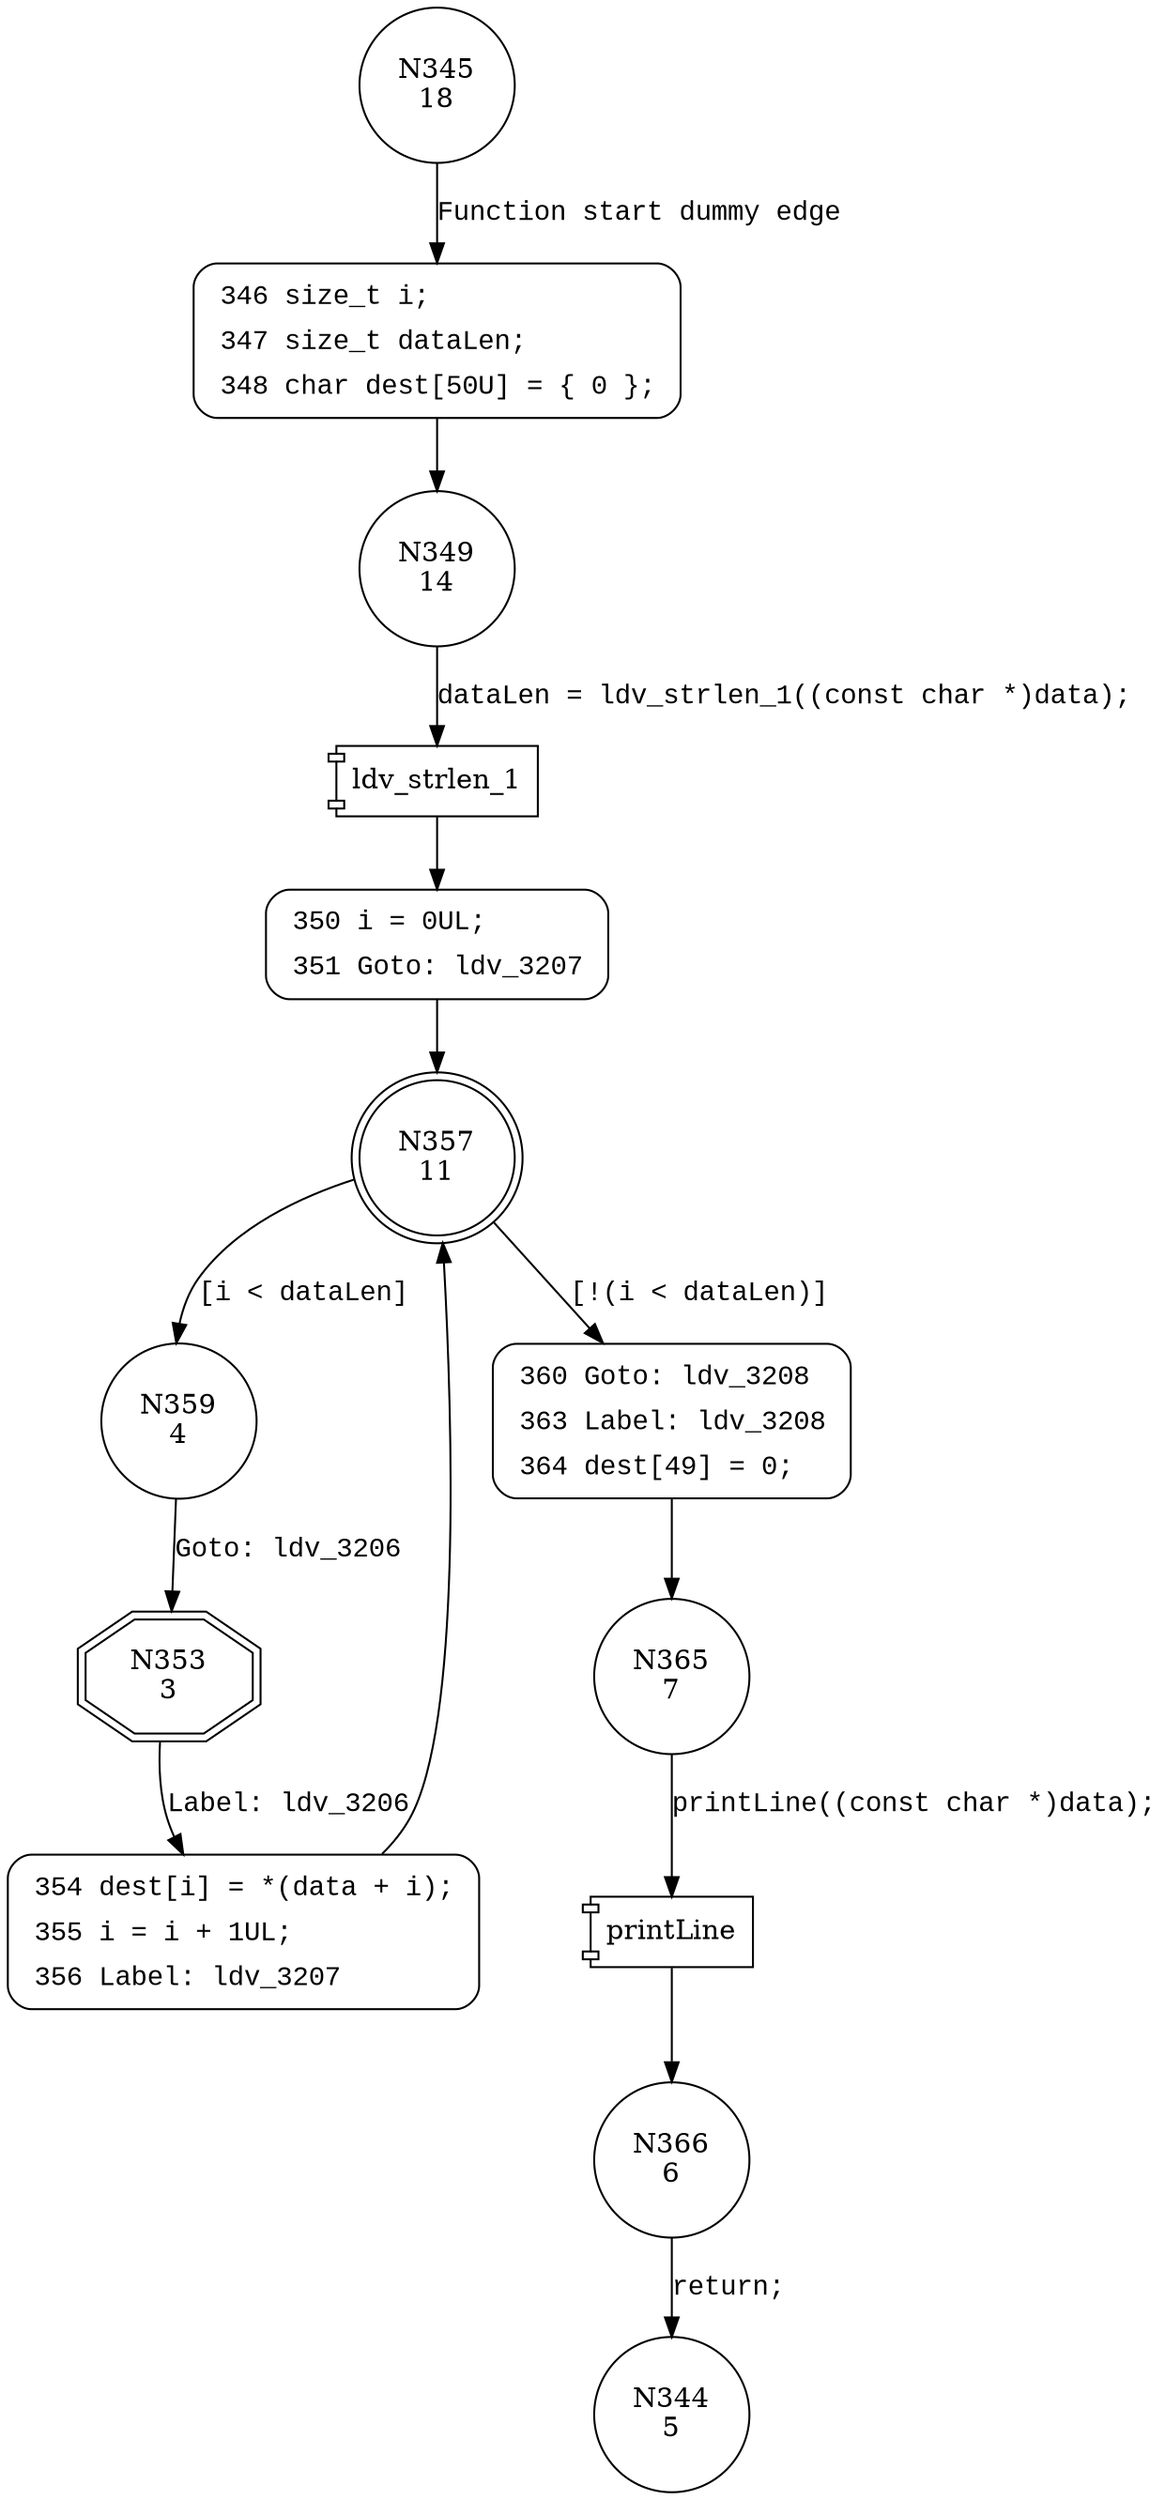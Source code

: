 digraph CWE121_Stack_Based_Buffer_Overflow__CWE806_char_declare_loop_53d_badSink {
345 [shape="circle" label="N345\n18"]
346 [shape="circle" label="N346\n17"]
349 [shape="circle" label="N349\n14"]
350 [shape="circle" label="N350\n13"]
357 [shape="doublecircle" label="N357\n11"]
359 [shape="circle" label="N359\n4"]
360 [shape="circle" label="N360\n10"]
365 [shape="circle" label="N365\n7"]
366 [shape="circle" label="N366\n6"]
353 [shape="doubleoctagon" label="N353\n3"]
354 [shape="circle" label="N354\n2"]
344 [shape="circle" label="N344\n5"]
346 [style="filled,bold" penwidth="1" fillcolor="white" fontname="Courier New" shape="Mrecord" label=<<table border="0" cellborder="0" cellpadding="3" bgcolor="white"><tr><td align="right">346</td><td align="left">size_t i;</td></tr><tr><td align="right">347</td><td align="left">size_t dataLen;</td></tr><tr><td align="right">348</td><td align="left">char dest[50U] = &#123; 0 &#125;;</td></tr></table>>]
346 -> 349[label=""]
350 [style="filled,bold" penwidth="1" fillcolor="white" fontname="Courier New" shape="Mrecord" label=<<table border="0" cellborder="0" cellpadding="3" bgcolor="white"><tr><td align="right">350</td><td align="left">i = 0UL;</td></tr><tr><td align="right">351</td><td align="left">Goto: ldv_3207</td></tr></table>>]
350 -> 357[label=""]
360 [style="filled,bold" penwidth="1" fillcolor="white" fontname="Courier New" shape="Mrecord" label=<<table border="0" cellborder="0" cellpadding="3" bgcolor="white"><tr><td align="right">360</td><td align="left">Goto: ldv_3208</td></tr><tr><td align="right">363</td><td align="left">Label: ldv_3208</td></tr><tr><td align="right">364</td><td align="left">dest[49] = 0;</td></tr></table>>]
360 -> 365[label=""]
354 [style="filled,bold" penwidth="1" fillcolor="white" fontname="Courier New" shape="Mrecord" label=<<table border="0" cellborder="0" cellpadding="3" bgcolor="white"><tr><td align="right">354</td><td align="left">dest[i] = *(data + i);</td></tr><tr><td align="right">355</td><td align="left">i = i + 1UL;</td></tr><tr><td align="right">356</td><td align="left">Label: ldv_3207</td></tr></table>>]
354 -> 357[label=""]
345 -> 346 [label="Function start dummy edge" fontname="Courier New"]
100013 [shape="component" label="ldv_strlen_1"]
349 -> 100013 [label="dataLen = ldv_strlen_1((const char *)data);" fontname="Courier New"]
100013 -> 350 [label="" fontname="Courier New"]
357 -> 359 [label="[i < dataLen]" fontname="Courier New"]
357 -> 360 [label="[!(i < dataLen)]" fontname="Courier New"]
100014 [shape="component" label="printLine"]
365 -> 100014 [label="printLine((const char *)data);" fontname="Courier New"]
100014 -> 366 [label="" fontname="Courier New"]
359 -> 353 [label="Goto: ldv_3206" fontname="Courier New"]
353 -> 354 [label="Label: ldv_3206" fontname="Courier New"]
366 -> 344 [label="return;" fontname="Courier New"]
}